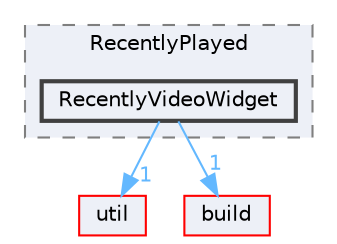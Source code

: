 digraph "RecentlyVideoWidget"
{
 // LATEX_PDF_SIZE
  bgcolor="transparent";
  edge [fontname=Helvetica,fontsize=10,labelfontname=Helvetica,labelfontsize=10];
  node [fontname=Helvetica,fontsize=10,shape=box,height=0.2,width=0.4];
  compound=true
  subgraph clusterdir_a29342a547cf0e6ba750c0544229179e {
    graph [ bgcolor="#edf0f7", pencolor="grey50", label="RecentlyPlayed", fontname=Helvetica,fontsize=10 style="filled,dashed", URL="dir_a29342a547cf0e6ba750c0544229179e.html",tooltip=""]
  dir_fea619dce88c234cfbc1f0a4712a310c [label="RecentlyVideoWidget", fillcolor="#edf0f7", color="grey25", style="filled,bold", URL="dir_fea619dce88c234cfbc1f0a4712a310c.html",tooltip=""];
  }
  dir_23ec12649285f9fabf3a6b7380226c28 [label="util", fillcolor="#edf0f7", color="red", style="filled", URL="dir_23ec12649285f9fabf3a6b7380226c28.html",tooltip=""];
  dir_4fef79e7177ba769987a8da36c892c5f [label="build", fillcolor="#edf0f7", color="red", style="filled", URL="dir_4fef79e7177ba769987a8da36c892c5f.html",tooltip=""];
  dir_fea619dce88c234cfbc1f0a4712a310c->dir_23ec12649285f9fabf3a6b7380226c28 [headlabel="1", labeldistance=1.5 headhref="dir_000313_000357.html" href="dir_000313_000357.html" color="steelblue1" fontcolor="steelblue1"];
  dir_fea619dce88c234cfbc1f0a4712a310c->dir_4fef79e7177ba769987a8da36c892c5f [headlabel="1", labeldistance=1.5 headhref="dir_000313_000041.html" href="dir_000313_000041.html" color="steelblue1" fontcolor="steelblue1"];
}
